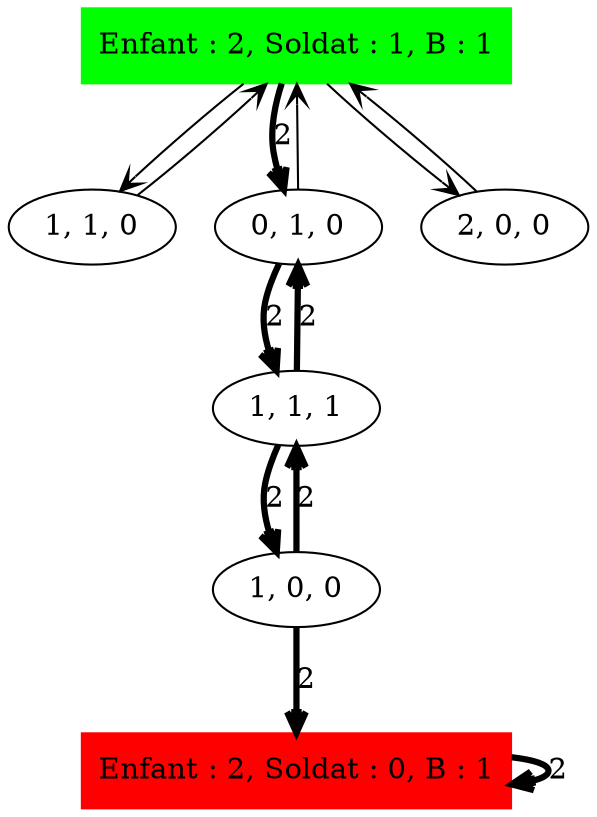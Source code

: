digraph Soldat_Sol_ {
	initial [label="Enfant : 2, Soldat : 1, B : 1" color=green shape=box style=filled]
	final [label="Enfant : 2, Soldat : 0, B : 1" color=red shape=box style=filled]
	initial -> "1, 1, 0" [arrowhead=open]
	initial -> "0, 1, 0" [label=2 arrowhead=open penwidth=3]
	initial -> "2, 0, 0" [arrowhead=open]
	"2, 0, 0" -> initial [arrowhead=open]
	"0, 1, 0" -> "1, 1, 1" [label=2 arrowhead=open penwidth=3]
	"0, 1, 0" -> initial [arrowhead=open]
	"1, 1, 1" -> "0, 1, 0" [label=2 arrowhead=open penwidth=3]
	"1, 1, 1" -> "1, 0, 0" [label=2 arrowhead=open penwidth=3]
	"1, 0, 0" -> final [label=2 arrowhead=open penwidth=3]
	"1, 0, 0" -> "1, 1, 1" [label=2 arrowhead=open penwidth=3]
	final -> final [label=2 arrowhead=open penwidth=3]
	"1, 1, 0" -> initial [arrowhead=open]
}
